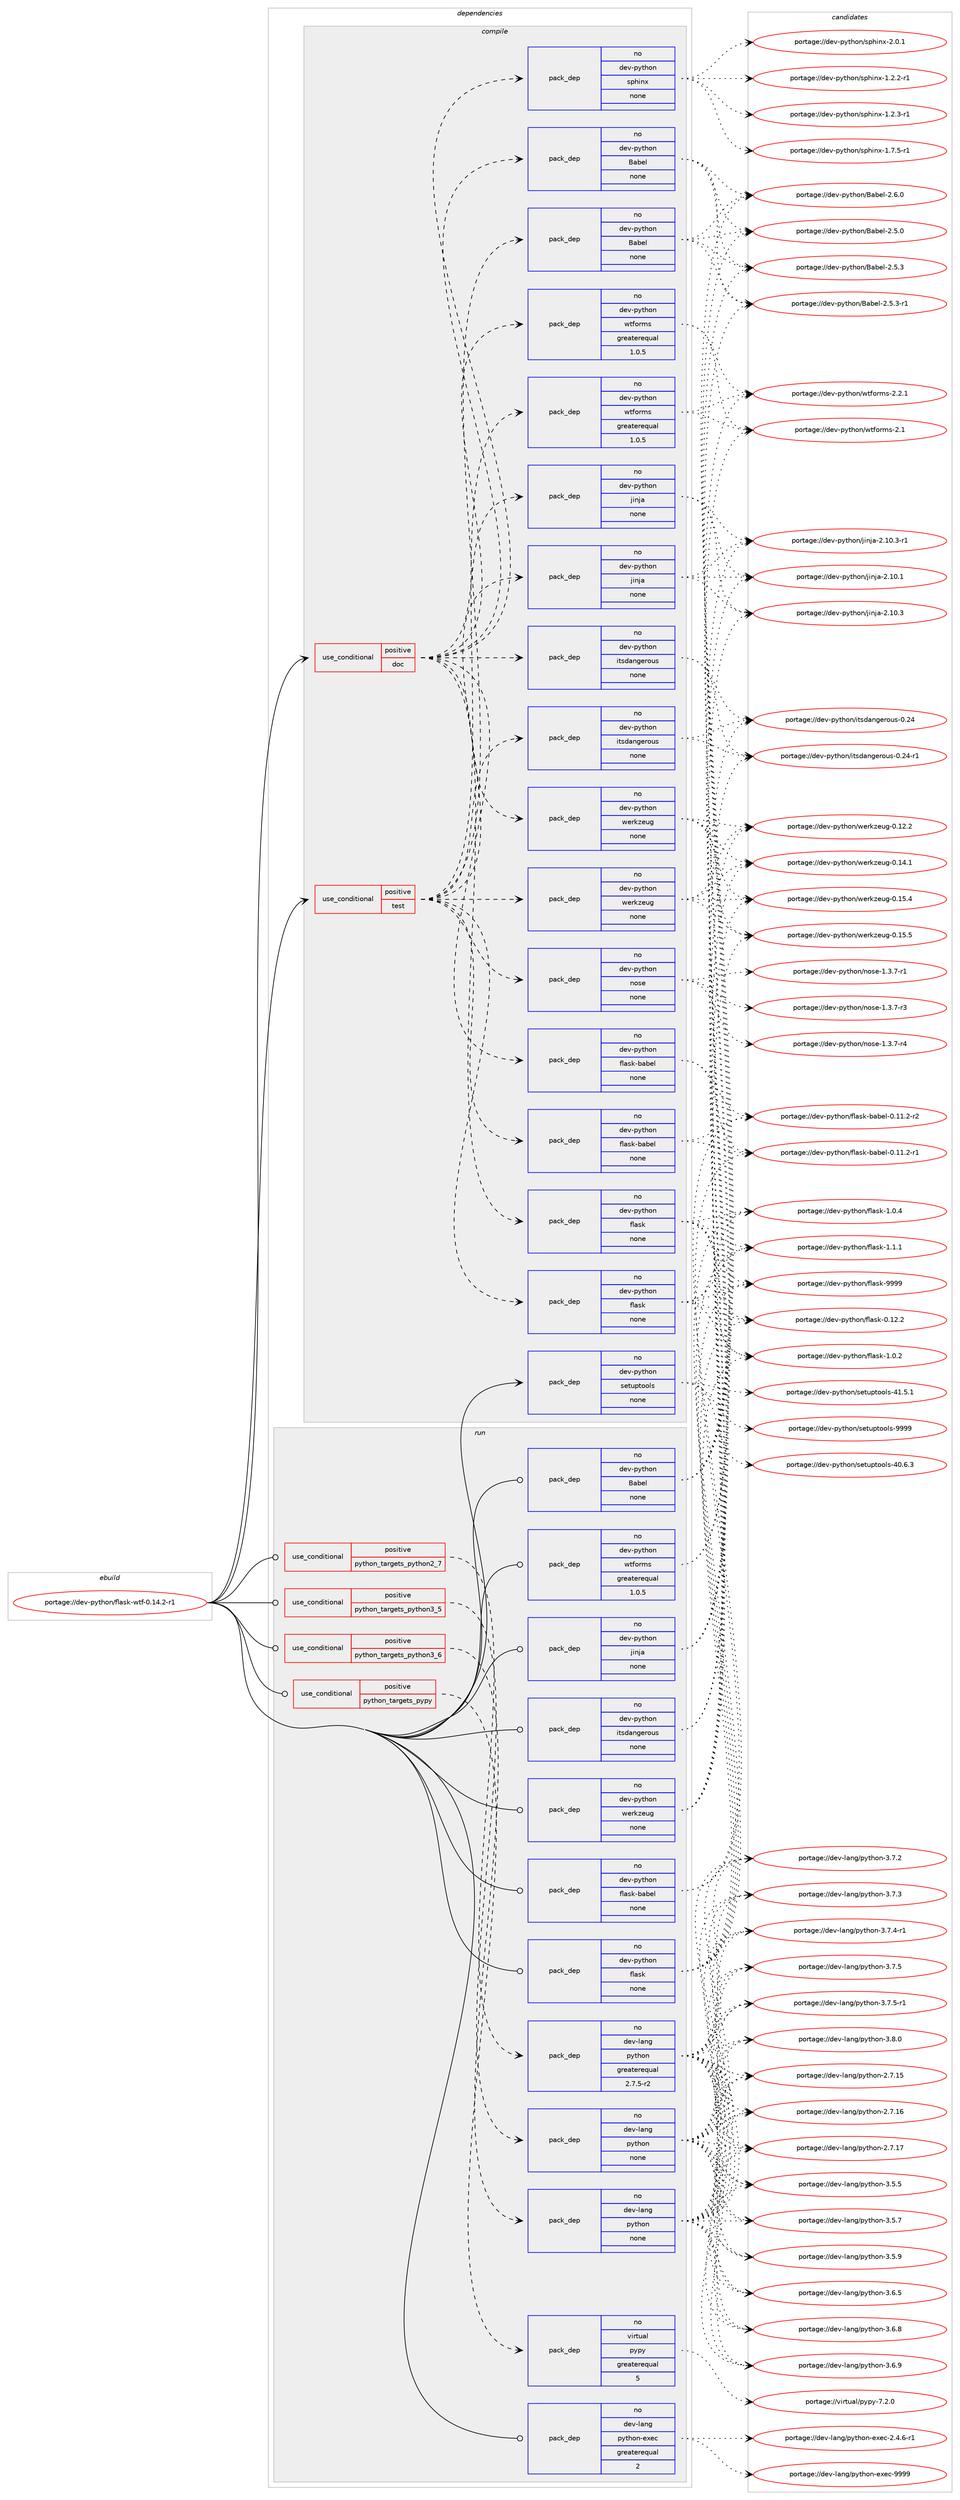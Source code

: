 digraph prolog {

# *************
# Graph options
# *************

newrank=true;
concentrate=true;
compound=true;
graph [rankdir=LR,fontname=Helvetica,fontsize=10,ranksep=1.5];#, ranksep=2.5, nodesep=0.2];
edge  [arrowhead=vee];
node  [fontname=Helvetica,fontsize=10];

# **********
# The ebuild
# **********

subgraph cluster_leftcol {
color=gray;
rank=same;
label=<<i>ebuild</i>>;
id [label="portage://dev-python/flask-wtf-0.14.2-r1", color=red, width=4, href="../dev-python/flask-wtf-0.14.2-r1.svg"];
}

# ****************
# The dependencies
# ****************

subgraph cluster_midcol {
color=gray;
label=<<i>dependencies</i>>;
subgraph cluster_compile {
fillcolor="#eeeeee";
style=filled;
label=<<i>compile</i>>;
subgraph cond28905 {
dependency140349 [label=<<TABLE BORDER="0" CELLBORDER="1" CELLSPACING="0" CELLPADDING="4"><TR><TD ROWSPAN="3" CELLPADDING="10">use_conditional</TD></TR><TR><TD>positive</TD></TR><TR><TD>doc</TD></TR></TABLE>>, shape=none, color=red];
subgraph pack108124 {
dependency140350 [label=<<TABLE BORDER="0" CELLBORDER="1" CELLSPACING="0" CELLPADDING="4" WIDTH="220"><TR><TD ROWSPAN="6" CELLPADDING="30">pack_dep</TD></TR><TR><TD WIDTH="110">no</TD></TR><TR><TD>dev-python</TD></TR><TR><TD>Babel</TD></TR><TR><TD>none</TD></TR><TR><TD></TD></TR></TABLE>>, shape=none, color=blue];
}
dependency140349:e -> dependency140350:w [weight=20,style="dashed",arrowhead="vee"];
subgraph pack108125 {
dependency140351 [label=<<TABLE BORDER="0" CELLBORDER="1" CELLSPACING="0" CELLPADDING="4" WIDTH="220"><TR><TD ROWSPAN="6" CELLPADDING="30">pack_dep</TD></TR><TR><TD WIDTH="110">no</TD></TR><TR><TD>dev-python</TD></TR><TR><TD>flask</TD></TR><TR><TD>none</TD></TR><TR><TD></TD></TR></TABLE>>, shape=none, color=blue];
}
dependency140349:e -> dependency140351:w [weight=20,style="dashed",arrowhead="vee"];
subgraph pack108126 {
dependency140352 [label=<<TABLE BORDER="0" CELLBORDER="1" CELLSPACING="0" CELLPADDING="4" WIDTH="220"><TR><TD ROWSPAN="6" CELLPADDING="30">pack_dep</TD></TR><TR><TD WIDTH="110">no</TD></TR><TR><TD>dev-python</TD></TR><TR><TD>flask-babel</TD></TR><TR><TD>none</TD></TR><TR><TD></TD></TR></TABLE>>, shape=none, color=blue];
}
dependency140349:e -> dependency140352:w [weight=20,style="dashed",arrowhead="vee"];
subgraph pack108127 {
dependency140353 [label=<<TABLE BORDER="0" CELLBORDER="1" CELLSPACING="0" CELLPADDING="4" WIDTH="220"><TR><TD ROWSPAN="6" CELLPADDING="30">pack_dep</TD></TR><TR><TD WIDTH="110">no</TD></TR><TR><TD>dev-python</TD></TR><TR><TD>itsdangerous</TD></TR><TR><TD>none</TD></TR><TR><TD></TD></TR></TABLE>>, shape=none, color=blue];
}
dependency140349:e -> dependency140353:w [weight=20,style="dashed",arrowhead="vee"];
subgraph pack108128 {
dependency140354 [label=<<TABLE BORDER="0" CELLBORDER="1" CELLSPACING="0" CELLPADDING="4" WIDTH="220"><TR><TD ROWSPAN="6" CELLPADDING="30">pack_dep</TD></TR><TR><TD WIDTH="110">no</TD></TR><TR><TD>dev-python</TD></TR><TR><TD>jinja</TD></TR><TR><TD>none</TD></TR><TR><TD></TD></TR></TABLE>>, shape=none, color=blue];
}
dependency140349:e -> dependency140354:w [weight=20,style="dashed",arrowhead="vee"];
subgraph pack108129 {
dependency140355 [label=<<TABLE BORDER="0" CELLBORDER="1" CELLSPACING="0" CELLPADDING="4" WIDTH="220"><TR><TD ROWSPAN="6" CELLPADDING="30">pack_dep</TD></TR><TR><TD WIDTH="110">no</TD></TR><TR><TD>dev-python</TD></TR><TR><TD>werkzeug</TD></TR><TR><TD>none</TD></TR><TR><TD></TD></TR></TABLE>>, shape=none, color=blue];
}
dependency140349:e -> dependency140355:w [weight=20,style="dashed",arrowhead="vee"];
subgraph pack108130 {
dependency140356 [label=<<TABLE BORDER="0" CELLBORDER="1" CELLSPACING="0" CELLPADDING="4" WIDTH="220"><TR><TD ROWSPAN="6" CELLPADDING="30">pack_dep</TD></TR><TR><TD WIDTH="110">no</TD></TR><TR><TD>dev-python</TD></TR><TR><TD>wtforms</TD></TR><TR><TD>greaterequal</TD></TR><TR><TD>1.0.5</TD></TR></TABLE>>, shape=none, color=blue];
}
dependency140349:e -> dependency140356:w [weight=20,style="dashed",arrowhead="vee"];
subgraph pack108131 {
dependency140357 [label=<<TABLE BORDER="0" CELLBORDER="1" CELLSPACING="0" CELLPADDING="4" WIDTH="220"><TR><TD ROWSPAN="6" CELLPADDING="30">pack_dep</TD></TR><TR><TD WIDTH="110">no</TD></TR><TR><TD>dev-python</TD></TR><TR><TD>sphinx</TD></TR><TR><TD>none</TD></TR><TR><TD></TD></TR></TABLE>>, shape=none, color=blue];
}
dependency140349:e -> dependency140357:w [weight=20,style="dashed",arrowhead="vee"];
}
id:e -> dependency140349:w [weight=20,style="solid",arrowhead="vee"];
subgraph cond28906 {
dependency140358 [label=<<TABLE BORDER="0" CELLBORDER="1" CELLSPACING="0" CELLPADDING="4"><TR><TD ROWSPAN="3" CELLPADDING="10">use_conditional</TD></TR><TR><TD>positive</TD></TR><TR><TD>test</TD></TR></TABLE>>, shape=none, color=red];
subgraph pack108132 {
dependency140359 [label=<<TABLE BORDER="0" CELLBORDER="1" CELLSPACING="0" CELLPADDING="4" WIDTH="220"><TR><TD ROWSPAN="6" CELLPADDING="30">pack_dep</TD></TR><TR><TD WIDTH="110">no</TD></TR><TR><TD>dev-python</TD></TR><TR><TD>Babel</TD></TR><TR><TD>none</TD></TR><TR><TD></TD></TR></TABLE>>, shape=none, color=blue];
}
dependency140358:e -> dependency140359:w [weight=20,style="dashed",arrowhead="vee"];
subgraph pack108133 {
dependency140360 [label=<<TABLE BORDER="0" CELLBORDER="1" CELLSPACING="0" CELLPADDING="4" WIDTH="220"><TR><TD ROWSPAN="6" CELLPADDING="30">pack_dep</TD></TR><TR><TD WIDTH="110">no</TD></TR><TR><TD>dev-python</TD></TR><TR><TD>flask</TD></TR><TR><TD>none</TD></TR><TR><TD></TD></TR></TABLE>>, shape=none, color=blue];
}
dependency140358:e -> dependency140360:w [weight=20,style="dashed",arrowhead="vee"];
subgraph pack108134 {
dependency140361 [label=<<TABLE BORDER="0" CELLBORDER="1" CELLSPACING="0" CELLPADDING="4" WIDTH="220"><TR><TD ROWSPAN="6" CELLPADDING="30">pack_dep</TD></TR><TR><TD WIDTH="110">no</TD></TR><TR><TD>dev-python</TD></TR><TR><TD>flask-babel</TD></TR><TR><TD>none</TD></TR><TR><TD></TD></TR></TABLE>>, shape=none, color=blue];
}
dependency140358:e -> dependency140361:w [weight=20,style="dashed",arrowhead="vee"];
subgraph pack108135 {
dependency140362 [label=<<TABLE BORDER="0" CELLBORDER="1" CELLSPACING="0" CELLPADDING="4" WIDTH="220"><TR><TD ROWSPAN="6" CELLPADDING="30">pack_dep</TD></TR><TR><TD WIDTH="110">no</TD></TR><TR><TD>dev-python</TD></TR><TR><TD>itsdangerous</TD></TR><TR><TD>none</TD></TR><TR><TD></TD></TR></TABLE>>, shape=none, color=blue];
}
dependency140358:e -> dependency140362:w [weight=20,style="dashed",arrowhead="vee"];
subgraph pack108136 {
dependency140363 [label=<<TABLE BORDER="0" CELLBORDER="1" CELLSPACING="0" CELLPADDING="4" WIDTH="220"><TR><TD ROWSPAN="6" CELLPADDING="30">pack_dep</TD></TR><TR><TD WIDTH="110">no</TD></TR><TR><TD>dev-python</TD></TR><TR><TD>jinja</TD></TR><TR><TD>none</TD></TR><TR><TD></TD></TR></TABLE>>, shape=none, color=blue];
}
dependency140358:e -> dependency140363:w [weight=20,style="dashed",arrowhead="vee"];
subgraph pack108137 {
dependency140364 [label=<<TABLE BORDER="0" CELLBORDER="1" CELLSPACING="0" CELLPADDING="4" WIDTH="220"><TR><TD ROWSPAN="6" CELLPADDING="30">pack_dep</TD></TR><TR><TD WIDTH="110">no</TD></TR><TR><TD>dev-python</TD></TR><TR><TD>werkzeug</TD></TR><TR><TD>none</TD></TR><TR><TD></TD></TR></TABLE>>, shape=none, color=blue];
}
dependency140358:e -> dependency140364:w [weight=20,style="dashed",arrowhead="vee"];
subgraph pack108138 {
dependency140365 [label=<<TABLE BORDER="0" CELLBORDER="1" CELLSPACING="0" CELLPADDING="4" WIDTH="220"><TR><TD ROWSPAN="6" CELLPADDING="30">pack_dep</TD></TR><TR><TD WIDTH="110">no</TD></TR><TR><TD>dev-python</TD></TR><TR><TD>wtforms</TD></TR><TR><TD>greaterequal</TD></TR><TR><TD>1.0.5</TD></TR></TABLE>>, shape=none, color=blue];
}
dependency140358:e -> dependency140365:w [weight=20,style="dashed",arrowhead="vee"];
subgraph pack108139 {
dependency140366 [label=<<TABLE BORDER="0" CELLBORDER="1" CELLSPACING="0" CELLPADDING="4" WIDTH="220"><TR><TD ROWSPAN="6" CELLPADDING="30">pack_dep</TD></TR><TR><TD WIDTH="110">no</TD></TR><TR><TD>dev-python</TD></TR><TR><TD>nose</TD></TR><TR><TD>none</TD></TR><TR><TD></TD></TR></TABLE>>, shape=none, color=blue];
}
dependency140358:e -> dependency140366:w [weight=20,style="dashed",arrowhead="vee"];
}
id:e -> dependency140358:w [weight=20,style="solid",arrowhead="vee"];
subgraph pack108140 {
dependency140367 [label=<<TABLE BORDER="0" CELLBORDER="1" CELLSPACING="0" CELLPADDING="4" WIDTH="220"><TR><TD ROWSPAN="6" CELLPADDING="30">pack_dep</TD></TR><TR><TD WIDTH="110">no</TD></TR><TR><TD>dev-python</TD></TR><TR><TD>setuptools</TD></TR><TR><TD>none</TD></TR><TR><TD></TD></TR></TABLE>>, shape=none, color=blue];
}
id:e -> dependency140367:w [weight=20,style="solid",arrowhead="vee"];
}
subgraph cluster_compileandrun {
fillcolor="#eeeeee";
style=filled;
label=<<i>compile and run</i>>;
}
subgraph cluster_run {
fillcolor="#eeeeee";
style=filled;
label=<<i>run</i>>;
subgraph cond28907 {
dependency140368 [label=<<TABLE BORDER="0" CELLBORDER="1" CELLSPACING="0" CELLPADDING="4"><TR><TD ROWSPAN="3" CELLPADDING="10">use_conditional</TD></TR><TR><TD>positive</TD></TR><TR><TD>python_targets_pypy</TD></TR></TABLE>>, shape=none, color=red];
subgraph pack108141 {
dependency140369 [label=<<TABLE BORDER="0" CELLBORDER="1" CELLSPACING="0" CELLPADDING="4" WIDTH="220"><TR><TD ROWSPAN="6" CELLPADDING="30">pack_dep</TD></TR><TR><TD WIDTH="110">no</TD></TR><TR><TD>virtual</TD></TR><TR><TD>pypy</TD></TR><TR><TD>greaterequal</TD></TR><TR><TD>5</TD></TR></TABLE>>, shape=none, color=blue];
}
dependency140368:e -> dependency140369:w [weight=20,style="dashed",arrowhead="vee"];
}
id:e -> dependency140368:w [weight=20,style="solid",arrowhead="odot"];
subgraph cond28908 {
dependency140370 [label=<<TABLE BORDER="0" CELLBORDER="1" CELLSPACING="0" CELLPADDING="4"><TR><TD ROWSPAN="3" CELLPADDING="10">use_conditional</TD></TR><TR><TD>positive</TD></TR><TR><TD>python_targets_python2_7</TD></TR></TABLE>>, shape=none, color=red];
subgraph pack108142 {
dependency140371 [label=<<TABLE BORDER="0" CELLBORDER="1" CELLSPACING="0" CELLPADDING="4" WIDTH="220"><TR><TD ROWSPAN="6" CELLPADDING="30">pack_dep</TD></TR><TR><TD WIDTH="110">no</TD></TR><TR><TD>dev-lang</TD></TR><TR><TD>python</TD></TR><TR><TD>greaterequal</TD></TR><TR><TD>2.7.5-r2</TD></TR></TABLE>>, shape=none, color=blue];
}
dependency140370:e -> dependency140371:w [weight=20,style="dashed",arrowhead="vee"];
}
id:e -> dependency140370:w [weight=20,style="solid",arrowhead="odot"];
subgraph cond28909 {
dependency140372 [label=<<TABLE BORDER="0" CELLBORDER="1" CELLSPACING="0" CELLPADDING="4"><TR><TD ROWSPAN="3" CELLPADDING="10">use_conditional</TD></TR><TR><TD>positive</TD></TR><TR><TD>python_targets_python3_5</TD></TR></TABLE>>, shape=none, color=red];
subgraph pack108143 {
dependency140373 [label=<<TABLE BORDER="0" CELLBORDER="1" CELLSPACING="0" CELLPADDING="4" WIDTH="220"><TR><TD ROWSPAN="6" CELLPADDING="30">pack_dep</TD></TR><TR><TD WIDTH="110">no</TD></TR><TR><TD>dev-lang</TD></TR><TR><TD>python</TD></TR><TR><TD>none</TD></TR><TR><TD></TD></TR></TABLE>>, shape=none, color=blue];
}
dependency140372:e -> dependency140373:w [weight=20,style="dashed",arrowhead="vee"];
}
id:e -> dependency140372:w [weight=20,style="solid",arrowhead="odot"];
subgraph cond28910 {
dependency140374 [label=<<TABLE BORDER="0" CELLBORDER="1" CELLSPACING="0" CELLPADDING="4"><TR><TD ROWSPAN="3" CELLPADDING="10">use_conditional</TD></TR><TR><TD>positive</TD></TR><TR><TD>python_targets_python3_6</TD></TR></TABLE>>, shape=none, color=red];
subgraph pack108144 {
dependency140375 [label=<<TABLE BORDER="0" CELLBORDER="1" CELLSPACING="0" CELLPADDING="4" WIDTH="220"><TR><TD ROWSPAN="6" CELLPADDING="30">pack_dep</TD></TR><TR><TD WIDTH="110">no</TD></TR><TR><TD>dev-lang</TD></TR><TR><TD>python</TD></TR><TR><TD>none</TD></TR><TR><TD></TD></TR></TABLE>>, shape=none, color=blue];
}
dependency140374:e -> dependency140375:w [weight=20,style="dashed",arrowhead="vee"];
}
id:e -> dependency140374:w [weight=20,style="solid",arrowhead="odot"];
subgraph pack108145 {
dependency140376 [label=<<TABLE BORDER="0" CELLBORDER="1" CELLSPACING="0" CELLPADDING="4" WIDTH="220"><TR><TD ROWSPAN="6" CELLPADDING="30">pack_dep</TD></TR><TR><TD WIDTH="110">no</TD></TR><TR><TD>dev-lang</TD></TR><TR><TD>python-exec</TD></TR><TR><TD>greaterequal</TD></TR><TR><TD>2</TD></TR></TABLE>>, shape=none, color=blue];
}
id:e -> dependency140376:w [weight=20,style="solid",arrowhead="odot"];
subgraph pack108146 {
dependency140377 [label=<<TABLE BORDER="0" CELLBORDER="1" CELLSPACING="0" CELLPADDING="4" WIDTH="220"><TR><TD ROWSPAN="6" CELLPADDING="30">pack_dep</TD></TR><TR><TD WIDTH="110">no</TD></TR><TR><TD>dev-python</TD></TR><TR><TD>Babel</TD></TR><TR><TD>none</TD></TR><TR><TD></TD></TR></TABLE>>, shape=none, color=blue];
}
id:e -> dependency140377:w [weight=20,style="solid",arrowhead="odot"];
subgraph pack108147 {
dependency140378 [label=<<TABLE BORDER="0" CELLBORDER="1" CELLSPACING="0" CELLPADDING="4" WIDTH="220"><TR><TD ROWSPAN="6" CELLPADDING="30">pack_dep</TD></TR><TR><TD WIDTH="110">no</TD></TR><TR><TD>dev-python</TD></TR><TR><TD>flask</TD></TR><TR><TD>none</TD></TR><TR><TD></TD></TR></TABLE>>, shape=none, color=blue];
}
id:e -> dependency140378:w [weight=20,style="solid",arrowhead="odot"];
subgraph pack108148 {
dependency140379 [label=<<TABLE BORDER="0" CELLBORDER="1" CELLSPACING="0" CELLPADDING="4" WIDTH="220"><TR><TD ROWSPAN="6" CELLPADDING="30">pack_dep</TD></TR><TR><TD WIDTH="110">no</TD></TR><TR><TD>dev-python</TD></TR><TR><TD>flask-babel</TD></TR><TR><TD>none</TD></TR><TR><TD></TD></TR></TABLE>>, shape=none, color=blue];
}
id:e -> dependency140379:w [weight=20,style="solid",arrowhead="odot"];
subgraph pack108149 {
dependency140380 [label=<<TABLE BORDER="0" CELLBORDER="1" CELLSPACING="0" CELLPADDING="4" WIDTH="220"><TR><TD ROWSPAN="6" CELLPADDING="30">pack_dep</TD></TR><TR><TD WIDTH="110">no</TD></TR><TR><TD>dev-python</TD></TR><TR><TD>itsdangerous</TD></TR><TR><TD>none</TD></TR><TR><TD></TD></TR></TABLE>>, shape=none, color=blue];
}
id:e -> dependency140380:w [weight=20,style="solid",arrowhead="odot"];
subgraph pack108150 {
dependency140381 [label=<<TABLE BORDER="0" CELLBORDER="1" CELLSPACING="0" CELLPADDING="4" WIDTH="220"><TR><TD ROWSPAN="6" CELLPADDING="30">pack_dep</TD></TR><TR><TD WIDTH="110">no</TD></TR><TR><TD>dev-python</TD></TR><TR><TD>jinja</TD></TR><TR><TD>none</TD></TR><TR><TD></TD></TR></TABLE>>, shape=none, color=blue];
}
id:e -> dependency140381:w [weight=20,style="solid",arrowhead="odot"];
subgraph pack108151 {
dependency140382 [label=<<TABLE BORDER="0" CELLBORDER="1" CELLSPACING="0" CELLPADDING="4" WIDTH="220"><TR><TD ROWSPAN="6" CELLPADDING="30">pack_dep</TD></TR><TR><TD WIDTH="110">no</TD></TR><TR><TD>dev-python</TD></TR><TR><TD>werkzeug</TD></TR><TR><TD>none</TD></TR><TR><TD></TD></TR></TABLE>>, shape=none, color=blue];
}
id:e -> dependency140382:w [weight=20,style="solid",arrowhead="odot"];
subgraph pack108152 {
dependency140383 [label=<<TABLE BORDER="0" CELLBORDER="1" CELLSPACING="0" CELLPADDING="4" WIDTH="220"><TR><TD ROWSPAN="6" CELLPADDING="30">pack_dep</TD></TR><TR><TD WIDTH="110">no</TD></TR><TR><TD>dev-python</TD></TR><TR><TD>wtforms</TD></TR><TR><TD>greaterequal</TD></TR><TR><TD>1.0.5</TD></TR></TABLE>>, shape=none, color=blue];
}
id:e -> dependency140383:w [weight=20,style="solid",arrowhead="odot"];
}
}

# **************
# The candidates
# **************

subgraph cluster_choices {
rank=same;
color=gray;
label=<<i>candidates</i>>;

subgraph choice108124 {
color=black;
nodesep=1;
choiceportage1001011184511212111610411111047669798101108455046534648 [label="portage://dev-python/Babel-2.5.0", color=red, width=4,href="../dev-python/Babel-2.5.0.svg"];
choiceportage1001011184511212111610411111047669798101108455046534651 [label="portage://dev-python/Babel-2.5.3", color=red, width=4,href="../dev-python/Babel-2.5.3.svg"];
choiceportage10010111845112121116104111110476697981011084550465346514511449 [label="portage://dev-python/Babel-2.5.3-r1", color=red, width=4,href="../dev-python/Babel-2.5.3-r1.svg"];
choiceportage1001011184511212111610411111047669798101108455046544648 [label="portage://dev-python/Babel-2.6.0", color=red, width=4,href="../dev-python/Babel-2.6.0.svg"];
dependency140350:e -> choiceportage1001011184511212111610411111047669798101108455046534648:w [style=dotted,weight="100"];
dependency140350:e -> choiceportage1001011184511212111610411111047669798101108455046534651:w [style=dotted,weight="100"];
dependency140350:e -> choiceportage10010111845112121116104111110476697981011084550465346514511449:w [style=dotted,weight="100"];
dependency140350:e -> choiceportage1001011184511212111610411111047669798101108455046544648:w [style=dotted,weight="100"];
}
subgraph choice108125 {
color=black;
nodesep=1;
choiceportage10010111845112121116104111110471021089711510745484649504650 [label="portage://dev-python/flask-0.12.2", color=red, width=4,href="../dev-python/flask-0.12.2.svg"];
choiceportage100101118451121211161041111104710210897115107454946484650 [label="portage://dev-python/flask-1.0.2", color=red, width=4,href="../dev-python/flask-1.0.2.svg"];
choiceportage100101118451121211161041111104710210897115107454946484652 [label="portage://dev-python/flask-1.0.4", color=red, width=4,href="../dev-python/flask-1.0.4.svg"];
choiceportage100101118451121211161041111104710210897115107454946494649 [label="portage://dev-python/flask-1.1.1", color=red, width=4,href="../dev-python/flask-1.1.1.svg"];
choiceportage1001011184511212111610411111047102108971151074557575757 [label="portage://dev-python/flask-9999", color=red, width=4,href="../dev-python/flask-9999.svg"];
dependency140351:e -> choiceportage10010111845112121116104111110471021089711510745484649504650:w [style=dotted,weight="100"];
dependency140351:e -> choiceportage100101118451121211161041111104710210897115107454946484650:w [style=dotted,weight="100"];
dependency140351:e -> choiceportage100101118451121211161041111104710210897115107454946484652:w [style=dotted,weight="100"];
dependency140351:e -> choiceportage100101118451121211161041111104710210897115107454946494649:w [style=dotted,weight="100"];
dependency140351:e -> choiceportage1001011184511212111610411111047102108971151074557575757:w [style=dotted,weight="100"];
}
subgraph choice108126 {
color=black;
nodesep=1;
choiceportage10010111845112121116104111110471021089711510745989798101108454846494946504511449 [label="portage://dev-python/flask-babel-0.11.2-r1", color=red, width=4,href="../dev-python/flask-babel-0.11.2-r1.svg"];
choiceportage10010111845112121116104111110471021089711510745989798101108454846494946504511450 [label="portage://dev-python/flask-babel-0.11.2-r2", color=red, width=4,href="../dev-python/flask-babel-0.11.2-r2.svg"];
dependency140352:e -> choiceportage10010111845112121116104111110471021089711510745989798101108454846494946504511449:w [style=dotted,weight="100"];
dependency140352:e -> choiceportage10010111845112121116104111110471021089711510745989798101108454846494946504511450:w [style=dotted,weight="100"];
}
subgraph choice108127 {
color=black;
nodesep=1;
choiceportage1001011184511212111610411111047105116115100971101031011141111171154548465052 [label="portage://dev-python/itsdangerous-0.24", color=red, width=4,href="../dev-python/itsdangerous-0.24.svg"];
choiceportage10010111845112121116104111110471051161151009711010310111411111711545484650524511449 [label="portage://dev-python/itsdangerous-0.24-r1", color=red, width=4,href="../dev-python/itsdangerous-0.24-r1.svg"];
dependency140353:e -> choiceportage1001011184511212111610411111047105116115100971101031011141111171154548465052:w [style=dotted,weight="100"];
dependency140353:e -> choiceportage10010111845112121116104111110471051161151009711010310111411111711545484650524511449:w [style=dotted,weight="100"];
}
subgraph choice108128 {
color=black;
nodesep=1;
choiceportage10010111845112121116104111110471061051101069745504649484649 [label="portage://dev-python/jinja-2.10.1", color=red, width=4,href="../dev-python/jinja-2.10.1.svg"];
choiceportage10010111845112121116104111110471061051101069745504649484651 [label="portage://dev-python/jinja-2.10.3", color=red, width=4,href="../dev-python/jinja-2.10.3.svg"];
choiceportage100101118451121211161041111104710610511010697455046494846514511449 [label="portage://dev-python/jinja-2.10.3-r1", color=red, width=4,href="../dev-python/jinja-2.10.3-r1.svg"];
dependency140354:e -> choiceportage10010111845112121116104111110471061051101069745504649484649:w [style=dotted,weight="100"];
dependency140354:e -> choiceportage10010111845112121116104111110471061051101069745504649484651:w [style=dotted,weight="100"];
dependency140354:e -> choiceportage100101118451121211161041111104710610511010697455046494846514511449:w [style=dotted,weight="100"];
}
subgraph choice108129 {
color=black;
nodesep=1;
choiceportage100101118451121211161041111104711910111410712210111710345484649504650 [label="portage://dev-python/werkzeug-0.12.2", color=red, width=4,href="../dev-python/werkzeug-0.12.2.svg"];
choiceportage100101118451121211161041111104711910111410712210111710345484649524649 [label="portage://dev-python/werkzeug-0.14.1", color=red, width=4,href="../dev-python/werkzeug-0.14.1.svg"];
choiceportage100101118451121211161041111104711910111410712210111710345484649534652 [label="portage://dev-python/werkzeug-0.15.4", color=red, width=4,href="../dev-python/werkzeug-0.15.4.svg"];
choiceportage100101118451121211161041111104711910111410712210111710345484649534653 [label="portage://dev-python/werkzeug-0.15.5", color=red, width=4,href="../dev-python/werkzeug-0.15.5.svg"];
dependency140355:e -> choiceportage100101118451121211161041111104711910111410712210111710345484649504650:w [style=dotted,weight="100"];
dependency140355:e -> choiceportage100101118451121211161041111104711910111410712210111710345484649524649:w [style=dotted,weight="100"];
dependency140355:e -> choiceportage100101118451121211161041111104711910111410712210111710345484649534652:w [style=dotted,weight="100"];
dependency140355:e -> choiceportage100101118451121211161041111104711910111410712210111710345484649534653:w [style=dotted,weight="100"];
}
subgraph choice108130 {
color=black;
nodesep=1;
choiceportage100101118451121211161041111104711911610211111410911545504649 [label="portage://dev-python/wtforms-2.1", color=red, width=4,href="../dev-python/wtforms-2.1.svg"];
choiceportage1001011184511212111610411111047119116102111114109115455046504649 [label="portage://dev-python/wtforms-2.2.1", color=red, width=4,href="../dev-python/wtforms-2.2.1.svg"];
dependency140356:e -> choiceportage100101118451121211161041111104711911610211111410911545504649:w [style=dotted,weight="100"];
dependency140356:e -> choiceportage1001011184511212111610411111047119116102111114109115455046504649:w [style=dotted,weight="100"];
}
subgraph choice108131 {
color=black;
nodesep=1;
choiceportage10010111845112121116104111110471151121041051101204549465046504511449 [label="portage://dev-python/sphinx-1.2.2-r1", color=red, width=4,href="../dev-python/sphinx-1.2.2-r1.svg"];
choiceportage10010111845112121116104111110471151121041051101204549465046514511449 [label="portage://dev-python/sphinx-1.2.3-r1", color=red, width=4,href="../dev-python/sphinx-1.2.3-r1.svg"];
choiceportage10010111845112121116104111110471151121041051101204549465546534511449 [label="portage://dev-python/sphinx-1.7.5-r1", color=red, width=4,href="../dev-python/sphinx-1.7.5-r1.svg"];
choiceportage1001011184511212111610411111047115112104105110120455046484649 [label="portage://dev-python/sphinx-2.0.1", color=red, width=4,href="../dev-python/sphinx-2.0.1.svg"];
dependency140357:e -> choiceportage10010111845112121116104111110471151121041051101204549465046504511449:w [style=dotted,weight="100"];
dependency140357:e -> choiceportage10010111845112121116104111110471151121041051101204549465046514511449:w [style=dotted,weight="100"];
dependency140357:e -> choiceportage10010111845112121116104111110471151121041051101204549465546534511449:w [style=dotted,weight="100"];
dependency140357:e -> choiceportage1001011184511212111610411111047115112104105110120455046484649:w [style=dotted,weight="100"];
}
subgraph choice108132 {
color=black;
nodesep=1;
choiceportage1001011184511212111610411111047669798101108455046534648 [label="portage://dev-python/Babel-2.5.0", color=red, width=4,href="../dev-python/Babel-2.5.0.svg"];
choiceportage1001011184511212111610411111047669798101108455046534651 [label="portage://dev-python/Babel-2.5.3", color=red, width=4,href="../dev-python/Babel-2.5.3.svg"];
choiceportage10010111845112121116104111110476697981011084550465346514511449 [label="portage://dev-python/Babel-2.5.3-r1", color=red, width=4,href="../dev-python/Babel-2.5.3-r1.svg"];
choiceportage1001011184511212111610411111047669798101108455046544648 [label="portage://dev-python/Babel-2.6.0", color=red, width=4,href="../dev-python/Babel-2.6.0.svg"];
dependency140359:e -> choiceportage1001011184511212111610411111047669798101108455046534648:w [style=dotted,weight="100"];
dependency140359:e -> choiceportage1001011184511212111610411111047669798101108455046534651:w [style=dotted,weight="100"];
dependency140359:e -> choiceportage10010111845112121116104111110476697981011084550465346514511449:w [style=dotted,weight="100"];
dependency140359:e -> choiceportage1001011184511212111610411111047669798101108455046544648:w [style=dotted,weight="100"];
}
subgraph choice108133 {
color=black;
nodesep=1;
choiceportage10010111845112121116104111110471021089711510745484649504650 [label="portage://dev-python/flask-0.12.2", color=red, width=4,href="../dev-python/flask-0.12.2.svg"];
choiceportage100101118451121211161041111104710210897115107454946484650 [label="portage://dev-python/flask-1.0.2", color=red, width=4,href="../dev-python/flask-1.0.2.svg"];
choiceportage100101118451121211161041111104710210897115107454946484652 [label="portage://dev-python/flask-1.0.4", color=red, width=4,href="../dev-python/flask-1.0.4.svg"];
choiceportage100101118451121211161041111104710210897115107454946494649 [label="portage://dev-python/flask-1.1.1", color=red, width=4,href="../dev-python/flask-1.1.1.svg"];
choiceportage1001011184511212111610411111047102108971151074557575757 [label="portage://dev-python/flask-9999", color=red, width=4,href="../dev-python/flask-9999.svg"];
dependency140360:e -> choiceportage10010111845112121116104111110471021089711510745484649504650:w [style=dotted,weight="100"];
dependency140360:e -> choiceportage100101118451121211161041111104710210897115107454946484650:w [style=dotted,weight="100"];
dependency140360:e -> choiceportage100101118451121211161041111104710210897115107454946484652:w [style=dotted,weight="100"];
dependency140360:e -> choiceportage100101118451121211161041111104710210897115107454946494649:w [style=dotted,weight="100"];
dependency140360:e -> choiceportage1001011184511212111610411111047102108971151074557575757:w [style=dotted,weight="100"];
}
subgraph choice108134 {
color=black;
nodesep=1;
choiceportage10010111845112121116104111110471021089711510745989798101108454846494946504511449 [label="portage://dev-python/flask-babel-0.11.2-r1", color=red, width=4,href="../dev-python/flask-babel-0.11.2-r1.svg"];
choiceportage10010111845112121116104111110471021089711510745989798101108454846494946504511450 [label="portage://dev-python/flask-babel-0.11.2-r2", color=red, width=4,href="../dev-python/flask-babel-0.11.2-r2.svg"];
dependency140361:e -> choiceportage10010111845112121116104111110471021089711510745989798101108454846494946504511449:w [style=dotted,weight="100"];
dependency140361:e -> choiceportage10010111845112121116104111110471021089711510745989798101108454846494946504511450:w [style=dotted,weight="100"];
}
subgraph choice108135 {
color=black;
nodesep=1;
choiceportage1001011184511212111610411111047105116115100971101031011141111171154548465052 [label="portage://dev-python/itsdangerous-0.24", color=red, width=4,href="../dev-python/itsdangerous-0.24.svg"];
choiceportage10010111845112121116104111110471051161151009711010310111411111711545484650524511449 [label="portage://dev-python/itsdangerous-0.24-r1", color=red, width=4,href="../dev-python/itsdangerous-0.24-r1.svg"];
dependency140362:e -> choiceportage1001011184511212111610411111047105116115100971101031011141111171154548465052:w [style=dotted,weight="100"];
dependency140362:e -> choiceportage10010111845112121116104111110471051161151009711010310111411111711545484650524511449:w [style=dotted,weight="100"];
}
subgraph choice108136 {
color=black;
nodesep=1;
choiceportage10010111845112121116104111110471061051101069745504649484649 [label="portage://dev-python/jinja-2.10.1", color=red, width=4,href="../dev-python/jinja-2.10.1.svg"];
choiceportage10010111845112121116104111110471061051101069745504649484651 [label="portage://dev-python/jinja-2.10.3", color=red, width=4,href="../dev-python/jinja-2.10.3.svg"];
choiceportage100101118451121211161041111104710610511010697455046494846514511449 [label="portage://dev-python/jinja-2.10.3-r1", color=red, width=4,href="../dev-python/jinja-2.10.3-r1.svg"];
dependency140363:e -> choiceportage10010111845112121116104111110471061051101069745504649484649:w [style=dotted,weight="100"];
dependency140363:e -> choiceportage10010111845112121116104111110471061051101069745504649484651:w [style=dotted,weight="100"];
dependency140363:e -> choiceportage100101118451121211161041111104710610511010697455046494846514511449:w [style=dotted,weight="100"];
}
subgraph choice108137 {
color=black;
nodesep=1;
choiceportage100101118451121211161041111104711910111410712210111710345484649504650 [label="portage://dev-python/werkzeug-0.12.2", color=red, width=4,href="../dev-python/werkzeug-0.12.2.svg"];
choiceportage100101118451121211161041111104711910111410712210111710345484649524649 [label="portage://dev-python/werkzeug-0.14.1", color=red, width=4,href="../dev-python/werkzeug-0.14.1.svg"];
choiceportage100101118451121211161041111104711910111410712210111710345484649534652 [label="portage://dev-python/werkzeug-0.15.4", color=red, width=4,href="../dev-python/werkzeug-0.15.4.svg"];
choiceportage100101118451121211161041111104711910111410712210111710345484649534653 [label="portage://dev-python/werkzeug-0.15.5", color=red, width=4,href="../dev-python/werkzeug-0.15.5.svg"];
dependency140364:e -> choiceportage100101118451121211161041111104711910111410712210111710345484649504650:w [style=dotted,weight="100"];
dependency140364:e -> choiceportage100101118451121211161041111104711910111410712210111710345484649524649:w [style=dotted,weight="100"];
dependency140364:e -> choiceportage100101118451121211161041111104711910111410712210111710345484649534652:w [style=dotted,weight="100"];
dependency140364:e -> choiceportage100101118451121211161041111104711910111410712210111710345484649534653:w [style=dotted,weight="100"];
}
subgraph choice108138 {
color=black;
nodesep=1;
choiceportage100101118451121211161041111104711911610211111410911545504649 [label="portage://dev-python/wtforms-2.1", color=red, width=4,href="../dev-python/wtforms-2.1.svg"];
choiceportage1001011184511212111610411111047119116102111114109115455046504649 [label="portage://dev-python/wtforms-2.2.1", color=red, width=4,href="../dev-python/wtforms-2.2.1.svg"];
dependency140365:e -> choiceportage100101118451121211161041111104711911610211111410911545504649:w [style=dotted,weight="100"];
dependency140365:e -> choiceportage1001011184511212111610411111047119116102111114109115455046504649:w [style=dotted,weight="100"];
}
subgraph choice108139 {
color=black;
nodesep=1;
choiceportage10010111845112121116104111110471101111151014549465146554511449 [label="portage://dev-python/nose-1.3.7-r1", color=red, width=4,href="../dev-python/nose-1.3.7-r1.svg"];
choiceportage10010111845112121116104111110471101111151014549465146554511451 [label="portage://dev-python/nose-1.3.7-r3", color=red, width=4,href="../dev-python/nose-1.3.7-r3.svg"];
choiceportage10010111845112121116104111110471101111151014549465146554511452 [label="portage://dev-python/nose-1.3.7-r4", color=red, width=4,href="../dev-python/nose-1.3.7-r4.svg"];
dependency140366:e -> choiceportage10010111845112121116104111110471101111151014549465146554511449:w [style=dotted,weight="100"];
dependency140366:e -> choiceportage10010111845112121116104111110471101111151014549465146554511451:w [style=dotted,weight="100"];
dependency140366:e -> choiceportage10010111845112121116104111110471101111151014549465146554511452:w [style=dotted,weight="100"];
}
subgraph choice108140 {
color=black;
nodesep=1;
choiceportage100101118451121211161041111104711510111611711211611111110811545524846544651 [label="portage://dev-python/setuptools-40.6.3", color=red, width=4,href="../dev-python/setuptools-40.6.3.svg"];
choiceportage100101118451121211161041111104711510111611711211611111110811545524946534649 [label="portage://dev-python/setuptools-41.5.1", color=red, width=4,href="../dev-python/setuptools-41.5.1.svg"];
choiceportage10010111845112121116104111110471151011161171121161111111081154557575757 [label="portage://dev-python/setuptools-9999", color=red, width=4,href="../dev-python/setuptools-9999.svg"];
dependency140367:e -> choiceportage100101118451121211161041111104711510111611711211611111110811545524846544651:w [style=dotted,weight="100"];
dependency140367:e -> choiceportage100101118451121211161041111104711510111611711211611111110811545524946534649:w [style=dotted,weight="100"];
dependency140367:e -> choiceportage10010111845112121116104111110471151011161171121161111111081154557575757:w [style=dotted,weight="100"];
}
subgraph choice108141 {
color=black;
nodesep=1;
choiceportage1181051141161179710847112121112121455546504648 [label="portage://virtual/pypy-7.2.0", color=red, width=4,href="../virtual/pypy-7.2.0.svg"];
dependency140369:e -> choiceportage1181051141161179710847112121112121455546504648:w [style=dotted,weight="100"];
}
subgraph choice108142 {
color=black;
nodesep=1;
choiceportage10010111845108971101034711212111610411111045504655464953 [label="portage://dev-lang/python-2.7.15", color=red, width=4,href="../dev-lang/python-2.7.15.svg"];
choiceportage10010111845108971101034711212111610411111045504655464954 [label="portage://dev-lang/python-2.7.16", color=red, width=4,href="../dev-lang/python-2.7.16.svg"];
choiceportage10010111845108971101034711212111610411111045504655464955 [label="portage://dev-lang/python-2.7.17", color=red, width=4,href="../dev-lang/python-2.7.17.svg"];
choiceportage100101118451089711010347112121116104111110455146534653 [label="portage://dev-lang/python-3.5.5", color=red, width=4,href="../dev-lang/python-3.5.5.svg"];
choiceportage100101118451089711010347112121116104111110455146534655 [label="portage://dev-lang/python-3.5.7", color=red, width=4,href="../dev-lang/python-3.5.7.svg"];
choiceportage100101118451089711010347112121116104111110455146534657 [label="portage://dev-lang/python-3.5.9", color=red, width=4,href="../dev-lang/python-3.5.9.svg"];
choiceportage100101118451089711010347112121116104111110455146544653 [label="portage://dev-lang/python-3.6.5", color=red, width=4,href="../dev-lang/python-3.6.5.svg"];
choiceportage100101118451089711010347112121116104111110455146544656 [label="portage://dev-lang/python-3.6.8", color=red, width=4,href="../dev-lang/python-3.6.8.svg"];
choiceportage100101118451089711010347112121116104111110455146544657 [label="portage://dev-lang/python-3.6.9", color=red, width=4,href="../dev-lang/python-3.6.9.svg"];
choiceportage100101118451089711010347112121116104111110455146554650 [label="portage://dev-lang/python-3.7.2", color=red, width=4,href="../dev-lang/python-3.7.2.svg"];
choiceportage100101118451089711010347112121116104111110455146554651 [label="portage://dev-lang/python-3.7.3", color=red, width=4,href="../dev-lang/python-3.7.3.svg"];
choiceportage1001011184510897110103471121211161041111104551465546524511449 [label="portage://dev-lang/python-3.7.4-r1", color=red, width=4,href="../dev-lang/python-3.7.4-r1.svg"];
choiceportage100101118451089711010347112121116104111110455146554653 [label="portage://dev-lang/python-3.7.5", color=red, width=4,href="../dev-lang/python-3.7.5.svg"];
choiceportage1001011184510897110103471121211161041111104551465546534511449 [label="portage://dev-lang/python-3.7.5-r1", color=red, width=4,href="../dev-lang/python-3.7.5-r1.svg"];
choiceportage100101118451089711010347112121116104111110455146564648 [label="portage://dev-lang/python-3.8.0", color=red, width=4,href="../dev-lang/python-3.8.0.svg"];
dependency140371:e -> choiceportage10010111845108971101034711212111610411111045504655464953:w [style=dotted,weight="100"];
dependency140371:e -> choiceportage10010111845108971101034711212111610411111045504655464954:w [style=dotted,weight="100"];
dependency140371:e -> choiceportage10010111845108971101034711212111610411111045504655464955:w [style=dotted,weight="100"];
dependency140371:e -> choiceportage100101118451089711010347112121116104111110455146534653:w [style=dotted,weight="100"];
dependency140371:e -> choiceportage100101118451089711010347112121116104111110455146534655:w [style=dotted,weight="100"];
dependency140371:e -> choiceportage100101118451089711010347112121116104111110455146534657:w [style=dotted,weight="100"];
dependency140371:e -> choiceportage100101118451089711010347112121116104111110455146544653:w [style=dotted,weight="100"];
dependency140371:e -> choiceportage100101118451089711010347112121116104111110455146544656:w [style=dotted,weight="100"];
dependency140371:e -> choiceportage100101118451089711010347112121116104111110455146544657:w [style=dotted,weight="100"];
dependency140371:e -> choiceportage100101118451089711010347112121116104111110455146554650:w [style=dotted,weight="100"];
dependency140371:e -> choiceportage100101118451089711010347112121116104111110455146554651:w [style=dotted,weight="100"];
dependency140371:e -> choiceportage1001011184510897110103471121211161041111104551465546524511449:w [style=dotted,weight="100"];
dependency140371:e -> choiceportage100101118451089711010347112121116104111110455146554653:w [style=dotted,weight="100"];
dependency140371:e -> choiceportage1001011184510897110103471121211161041111104551465546534511449:w [style=dotted,weight="100"];
dependency140371:e -> choiceportage100101118451089711010347112121116104111110455146564648:w [style=dotted,weight="100"];
}
subgraph choice108143 {
color=black;
nodesep=1;
choiceportage10010111845108971101034711212111610411111045504655464953 [label="portage://dev-lang/python-2.7.15", color=red, width=4,href="../dev-lang/python-2.7.15.svg"];
choiceportage10010111845108971101034711212111610411111045504655464954 [label="portage://dev-lang/python-2.7.16", color=red, width=4,href="../dev-lang/python-2.7.16.svg"];
choiceportage10010111845108971101034711212111610411111045504655464955 [label="portage://dev-lang/python-2.7.17", color=red, width=4,href="../dev-lang/python-2.7.17.svg"];
choiceportage100101118451089711010347112121116104111110455146534653 [label="portage://dev-lang/python-3.5.5", color=red, width=4,href="../dev-lang/python-3.5.5.svg"];
choiceportage100101118451089711010347112121116104111110455146534655 [label="portage://dev-lang/python-3.5.7", color=red, width=4,href="../dev-lang/python-3.5.7.svg"];
choiceportage100101118451089711010347112121116104111110455146534657 [label="portage://dev-lang/python-3.5.9", color=red, width=4,href="../dev-lang/python-3.5.9.svg"];
choiceportage100101118451089711010347112121116104111110455146544653 [label="portage://dev-lang/python-3.6.5", color=red, width=4,href="../dev-lang/python-3.6.5.svg"];
choiceportage100101118451089711010347112121116104111110455146544656 [label="portage://dev-lang/python-3.6.8", color=red, width=4,href="../dev-lang/python-3.6.8.svg"];
choiceportage100101118451089711010347112121116104111110455146544657 [label="portage://dev-lang/python-3.6.9", color=red, width=4,href="../dev-lang/python-3.6.9.svg"];
choiceportage100101118451089711010347112121116104111110455146554650 [label="portage://dev-lang/python-3.7.2", color=red, width=4,href="../dev-lang/python-3.7.2.svg"];
choiceportage100101118451089711010347112121116104111110455146554651 [label="portage://dev-lang/python-3.7.3", color=red, width=4,href="../dev-lang/python-3.7.3.svg"];
choiceportage1001011184510897110103471121211161041111104551465546524511449 [label="portage://dev-lang/python-3.7.4-r1", color=red, width=4,href="../dev-lang/python-3.7.4-r1.svg"];
choiceportage100101118451089711010347112121116104111110455146554653 [label="portage://dev-lang/python-3.7.5", color=red, width=4,href="../dev-lang/python-3.7.5.svg"];
choiceportage1001011184510897110103471121211161041111104551465546534511449 [label="portage://dev-lang/python-3.7.5-r1", color=red, width=4,href="../dev-lang/python-3.7.5-r1.svg"];
choiceportage100101118451089711010347112121116104111110455146564648 [label="portage://dev-lang/python-3.8.0", color=red, width=4,href="../dev-lang/python-3.8.0.svg"];
dependency140373:e -> choiceportage10010111845108971101034711212111610411111045504655464953:w [style=dotted,weight="100"];
dependency140373:e -> choiceportage10010111845108971101034711212111610411111045504655464954:w [style=dotted,weight="100"];
dependency140373:e -> choiceportage10010111845108971101034711212111610411111045504655464955:w [style=dotted,weight="100"];
dependency140373:e -> choiceportage100101118451089711010347112121116104111110455146534653:w [style=dotted,weight="100"];
dependency140373:e -> choiceportage100101118451089711010347112121116104111110455146534655:w [style=dotted,weight="100"];
dependency140373:e -> choiceportage100101118451089711010347112121116104111110455146534657:w [style=dotted,weight="100"];
dependency140373:e -> choiceportage100101118451089711010347112121116104111110455146544653:w [style=dotted,weight="100"];
dependency140373:e -> choiceportage100101118451089711010347112121116104111110455146544656:w [style=dotted,weight="100"];
dependency140373:e -> choiceportage100101118451089711010347112121116104111110455146544657:w [style=dotted,weight="100"];
dependency140373:e -> choiceportage100101118451089711010347112121116104111110455146554650:w [style=dotted,weight="100"];
dependency140373:e -> choiceportage100101118451089711010347112121116104111110455146554651:w [style=dotted,weight="100"];
dependency140373:e -> choiceportage1001011184510897110103471121211161041111104551465546524511449:w [style=dotted,weight="100"];
dependency140373:e -> choiceportage100101118451089711010347112121116104111110455146554653:w [style=dotted,weight="100"];
dependency140373:e -> choiceportage1001011184510897110103471121211161041111104551465546534511449:w [style=dotted,weight="100"];
dependency140373:e -> choiceportage100101118451089711010347112121116104111110455146564648:w [style=dotted,weight="100"];
}
subgraph choice108144 {
color=black;
nodesep=1;
choiceportage10010111845108971101034711212111610411111045504655464953 [label="portage://dev-lang/python-2.7.15", color=red, width=4,href="../dev-lang/python-2.7.15.svg"];
choiceportage10010111845108971101034711212111610411111045504655464954 [label="portage://dev-lang/python-2.7.16", color=red, width=4,href="../dev-lang/python-2.7.16.svg"];
choiceportage10010111845108971101034711212111610411111045504655464955 [label="portage://dev-lang/python-2.7.17", color=red, width=4,href="../dev-lang/python-2.7.17.svg"];
choiceportage100101118451089711010347112121116104111110455146534653 [label="portage://dev-lang/python-3.5.5", color=red, width=4,href="../dev-lang/python-3.5.5.svg"];
choiceportage100101118451089711010347112121116104111110455146534655 [label="portage://dev-lang/python-3.5.7", color=red, width=4,href="../dev-lang/python-3.5.7.svg"];
choiceportage100101118451089711010347112121116104111110455146534657 [label="portage://dev-lang/python-3.5.9", color=red, width=4,href="../dev-lang/python-3.5.9.svg"];
choiceportage100101118451089711010347112121116104111110455146544653 [label="portage://dev-lang/python-3.6.5", color=red, width=4,href="../dev-lang/python-3.6.5.svg"];
choiceportage100101118451089711010347112121116104111110455146544656 [label="portage://dev-lang/python-3.6.8", color=red, width=4,href="../dev-lang/python-3.6.8.svg"];
choiceportage100101118451089711010347112121116104111110455146544657 [label="portage://dev-lang/python-3.6.9", color=red, width=4,href="../dev-lang/python-3.6.9.svg"];
choiceportage100101118451089711010347112121116104111110455146554650 [label="portage://dev-lang/python-3.7.2", color=red, width=4,href="../dev-lang/python-3.7.2.svg"];
choiceportage100101118451089711010347112121116104111110455146554651 [label="portage://dev-lang/python-3.7.3", color=red, width=4,href="../dev-lang/python-3.7.3.svg"];
choiceportage1001011184510897110103471121211161041111104551465546524511449 [label="portage://dev-lang/python-3.7.4-r1", color=red, width=4,href="../dev-lang/python-3.7.4-r1.svg"];
choiceportage100101118451089711010347112121116104111110455146554653 [label="portage://dev-lang/python-3.7.5", color=red, width=4,href="../dev-lang/python-3.7.5.svg"];
choiceportage1001011184510897110103471121211161041111104551465546534511449 [label="portage://dev-lang/python-3.7.5-r1", color=red, width=4,href="../dev-lang/python-3.7.5-r1.svg"];
choiceportage100101118451089711010347112121116104111110455146564648 [label="portage://dev-lang/python-3.8.0", color=red, width=4,href="../dev-lang/python-3.8.0.svg"];
dependency140375:e -> choiceportage10010111845108971101034711212111610411111045504655464953:w [style=dotted,weight="100"];
dependency140375:e -> choiceportage10010111845108971101034711212111610411111045504655464954:w [style=dotted,weight="100"];
dependency140375:e -> choiceportage10010111845108971101034711212111610411111045504655464955:w [style=dotted,weight="100"];
dependency140375:e -> choiceportage100101118451089711010347112121116104111110455146534653:w [style=dotted,weight="100"];
dependency140375:e -> choiceportage100101118451089711010347112121116104111110455146534655:w [style=dotted,weight="100"];
dependency140375:e -> choiceportage100101118451089711010347112121116104111110455146534657:w [style=dotted,weight="100"];
dependency140375:e -> choiceportage100101118451089711010347112121116104111110455146544653:w [style=dotted,weight="100"];
dependency140375:e -> choiceportage100101118451089711010347112121116104111110455146544656:w [style=dotted,weight="100"];
dependency140375:e -> choiceportage100101118451089711010347112121116104111110455146544657:w [style=dotted,weight="100"];
dependency140375:e -> choiceportage100101118451089711010347112121116104111110455146554650:w [style=dotted,weight="100"];
dependency140375:e -> choiceportage100101118451089711010347112121116104111110455146554651:w [style=dotted,weight="100"];
dependency140375:e -> choiceportage1001011184510897110103471121211161041111104551465546524511449:w [style=dotted,weight="100"];
dependency140375:e -> choiceportage100101118451089711010347112121116104111110455146554653:w [style=dotted,weight="100"];
dependency140375:e -> choiceportage1001011184510897110103471121211161041111104551465546534511449:w [style=dotted,weight="100"];
dependency140375:e -> choiceportage100101118451089711010347112121116104111110455146564648:w [style=dotted,weight="100"];
}
subgraph choice108145 {
color=black;
nodesep=1;
choiceportage10010111845108971101034711212111610411111045101120101994550465246544511449 [label="portage://dev-lang/python-exec-2.4.6-r1", color=red, width=4,href="../dev-lang/python-exec-2.4.6-r1.svg"];
choiceportage10010111845108971101034711212111610411111045101120101994557575757 [label="portage://dev-lang/python-exec-9999", color=red, width=4,href="../dev-lang/python-exec-9999.svg"];
dependency140376:e -> choiceportage10010111845108971101034711212111610411111045101120101994550465246544511449:w [style=dotted,weight="100"];
dependency140376:e -> choiceportage10010111845108971101034711212111610411111045101120101994557575757:w [style=dotted,weight="100"];
}
subgraph choice108146 {
color=black;
nodesep=1;
choiceportage1001011184511212111610411111047669798101108455046534648 [label="portage://dev-python/Babel-2.5.0", color=red, width=4,href="../dev-python/Babel-2.5.0.svg"];
choiceportage1001011184511212111610411111047669798101108455046534651 [label="portage://dev-python/Babel-2.5.3", color=red, width=4,href="../dev-python/Babel-2.5.3.svg"];
choiceportage10010111845112121116104111110476697981011084550465346514511449 [label="portage://dev-python/Babel-2.5.3-r1", color=red, width=4,href="../dev-python/Babel-2.5.3-r1.svg"];
choiceportage1001011184511212111610411111047669798101108455046544648 [label="portage://dev-python/Babel-2.6.0", color=red, width=4,href="../dev-python/Babel-2.6.0.svg"];
dependency140377:e -> choiceportage1001011184511212111610411111047669798101108455046534648:w [style=dotted,weight="100"];
dependency140377:e -> choiceportage1001011184511212111610411111047669798101108455046534651:w [style=dotted,weight="100"];
dependency140377:e -> choiceportage10010111845112121116104111110476697981011084550465346514511449:w [style=dotted,weight="100"];
dependency140377:e -> choiceportage1001011184511212111610411111047669798101108455046544648:w [style=dotted,weight="100"];
}
subgraph choice108147 {
color=black;
nodesep=1;
choiceportage10010111845112121116104111110471021089711510745484649504650 [label="portage://dev-python/flask-0.12.2", color=red, width=4,href="../dev-python/flask-0.12.2.svg"];
choiceportage100101118451121211161041111104710210897115107454946484650 [label="portage://dev-python/flask-1.0.2", color=red, width=4,href="../dev-python/flask-1.0.2.svg"];
choiceportage100101118451121211161041111104710210897115107454946484652 [label="portage://dev-python/flask-1.0.4", color=red, width=4,href="../dev-python/flask-1.0.4.svg"];
choiceportage100101118451121211161041111104710210897115107454946494649 [label="portage://dev-python/flask-1.1.1", color=red, width=4,href="../dev-python/flask-1.1.1.svg"];
choiceportage1001011184511212111610411111047102108971151074557575757 [label="portage://dev-python/flask-9999", color=red, width=4,href="../dev-python/flask-9999.svg"];
dependency140378:e -> choiceportage10010111845112121116104111110471021089711510745484649504650:w [style=dotted,weight="100"];
dependency140378:e -> choiceportage100101118451121211161041111104710210897115107454946484650:w [style=dotted,weight="100"];
dependency140378:e -> choiceportage100101118451121211161041111104710210897115107454946484652:w [style=dotted,weight="100"];
dependency140378:e -> choiceportage100101118451121211161041111104710210897115107454946494649:w [style=dotted,weight="100"];
dependency140378:e -> choiceportage1001011184511212111610411111047102108971151074557575757:w [style=dotted,weight="100"];
}
subgraph choice108148 {
color=black;
nodesep=1;
choiceportage10010111845112121116104111110471021089711510745989798101108454846494946504511449 [label="portage://dev-python/flask-babel-0.11.2-r1", color=red, width=4,href="../dev-python/flask-babel-0.11.2-r1.svg"];
choiceportage10010111845112121116104111110471021089711510745989798101108454846494946504511450 [label="portage://dev-python/flask-babel-0.11.2-r2", color=red, width=4,href="../dev-python/flask-babel-0.11.2-r2.svg"];
dependency140379:e -> choiceportage10010111845112121116104111110471021089711510745989798101108454846494946504511449:w [style=dotted,weight="100"];
dependency140379:e -> choiceportage10010111845112121116104111110471021089711510745989798101108454846494946504511450:w [style=dotted,weight="100"];
}
subgraph choice108149 {
color=black;
nodesep=1;
choiceportage1001011184511212111610411111047105116115100971101031011141111171154548465052 [label="portage://dev-python/itsdangerous-0.24", color=red, width=4,href="../dev-python/itsdangerous-0.24.svg"];
choiceportage10010111845112121116104111110471051161151009711010310111411111711545484650524511449 [label="portage://dev-python/itsdangerous-0.24-r1", color=red, width=4,href="../dev-python/itsdangerous-0.24-r1.svg"];
dependency140380:e -> choiceportage1001011184511212111610411111047105116115100971101031011141111171154548465052:w [style=dotted,weight="100"];
dependency140380:e -> choiceportage10010111845112121116104111110471051161151009711010310111411111711545484650524511449:w [style=dotted,weight="100"];
}
subgraph choice108150 {
color=black;
nodesep=1;
choiceportage10010111845112121116104111110471061051101069745504649484649 [label="portage://dev-python/jinja-2.10.1", color=red, width=4,href="../dev-python/jinja-2.10.1.svg"];
choiceportage10010111845112121116104111110471061051101069745504649484651 [label="portage://dev-python/jinja-2.10.3", color=red, width=4,href="../dev-python/jinja-2.10.3.svg"];
choiceportage100101118451121211161041111104710610511010697455046494846514511449 [label="portage://dev-python/jinja-2.10.3-r1", color=red, width=4,href="../dev-python/jinja-2.10.3-r1.svg"];
dependency140381:e -> choiceportage10010111845112121116104111110471061051101069745504649484649:w [style=dotted,weight="100"];
dependency140381:e -> choiceportage10010111845112121116104111110471061051101069745504649484651:w [style=dotted,weight="100"];
dependency140381:e -> choiceportage100101118451121211161041111104710610511010697455046494846514511449:w [style=dotted,weight="100"];
}
subgraph choice108151 {
color=black;
nodesep=1;
choiceportage100101118451121211161041111104711910111410712210111710345484649504650 [label="portage://dev-python/werkzeug-0.12.2", color=red, width=4,href="../dev-python/werkzeug-0.12.2.svg"];
choiceportage100101118451121211161041111104711910111410712210111710345484649524649 [label="portage://dev-python/werkzeug-0.14.1", color=red, width=4,href="../dev-python/werkzeug-0.14.1.svg"];
choiceportage100101118451121211161041111104711910111410712210111710345484649534652 [label="portage://dev-python/werkzeug-0.15.4", color=red, width=4,href="../dev-python/werkzeug-0.15.4.svg"];
choiceportage100101118451121211161041111104711910111410712210111710345484649534653 [label="portage://dev-python/werkzeug-0.15.5", color=red, width=4,href="../dev-python/werkzeug-0.15.5.svg"];
dependency140382:e -> choiceportage100101118451121211161041111104711910111410712210111710345484649504650:w [style=dotted,weight="100"];
dependency140382:e -> choiceportage100101118451121211161041111104711910111410712210111710345484649524649:w [style=dotted,weight="100"];
dependency140382:e -> choiceportage100101118451121211161041111104711910111410712210111710345484649534652:w [style=dotted,weight="100"];
dependency140382:e -> choiceportage100101118451121211161041111104711910111410712210111710345484649534653:w [style=dotted,weight="100"];
}
subgraph choice108152 {
color=black;
nodesep=1;
choiceportage100101118451121211161041111104711911610211111410911545504649 [label="portage://dev-python/wtforms-2.1", color=red, width=4,href="../dev-python/wtforms-2.1.svg"];
choiceportage1001011184511212111610411111047119116102111114109115455046504649 [label="portage://dev-python/wtforms-2.2.1", color=red, width=4,href="../dev-python/wtforms-2.2.1.svg"];
dependency140383:e -> choiceportage100101118451121211161041111104711911610211111410911545504649:w [style=dotted,weight="100"];
dependency140383:e -> choiceportage1001011184511212111610411111047119116102111114109115455046504649:w [style=dotted,weight="100"];
}
}

}
